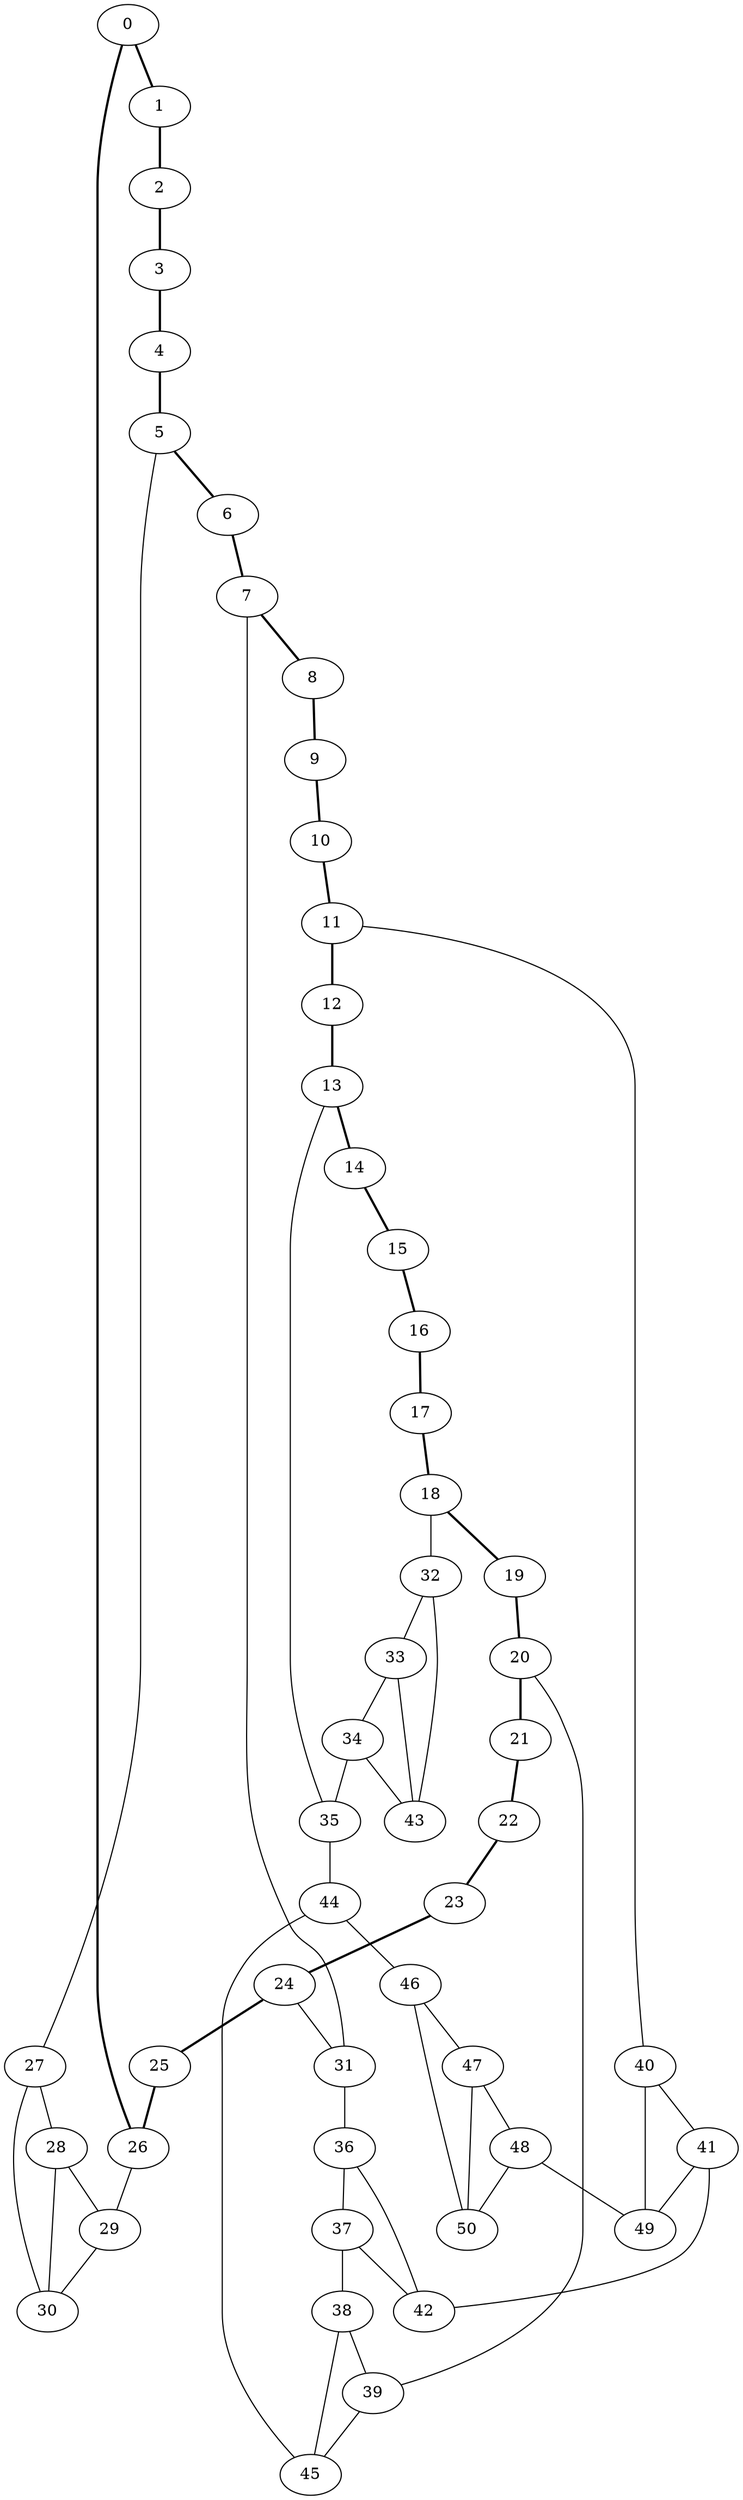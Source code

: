 //Inside of this graph isn't 3-connected
graph G {
0 [ pos = " 4.50,0.00!" ];
0 -- 1[style=bold];
0 -- 26[style=bold];
1 [ pos = " 4.38,1.04!" ];
1 -- 2[style=bold];
2 [ pos = " 4.02,2.02!" ];
2 -- 3[style=bold];
3 [ pos = " 3.45,2.89!" ];
3 -- 4[style=bold];
4 [ pos = " 2.69,3.61!" ];
4 -- 5[style=bold];
5 [ pos = " 1.78,4.13!" ];
5 -- 6[style=bold];
5 -- 27;
6 [ pos = " 0.78,4.43!" ];
6 -- 7[style=bold];
7 [ pos = " -0.26,4.49!" ];
7 -- 8[style=bold];
7 -- 31;
8 [ pos = " -1.29,4.31!" ];
8 -- 9[style=bold];
9 [ pos = " -2.25,3.90!" ];
9 -- 10[style=bold];
10 [ pos = " -3.09,3.27!" ];
10 -- 11[style=bold];
11 [ pos = " -3.76,2.47!" ];
11 -- 12[style=bold];
11 -- 40;
12 [ pos = " -4.23,1.54!" ];
12 -- 13[style=bold];
13 [ pos = " -4.47,0.52!" ];
13 -- 14[style=bold];
13 -- 35;
14 [ pos = " -4.47,-0.52!" ];
14 -- 15[style=bold];
15 [ pos = " -4.23,-1.54!" ];
15 -- 16[style=bold];
16 [ pos = " -3.76,-2.47!" ];
16 -- 17[style=bold];
17 [ pos = " -3.09,-3.27!" ];
17 -- 18[style=bold];
18 [ pos = " -2.25,-3.90!" ];
18 -- 19[style=bold];
18 -- 32;
19 [ pos = " -1.29,-4.31!" ];
19 -- 20[style=bold];
20 [ pos = " -0.26,-4.49!" ];
20 -- 21[style=bold];
20 -- 39;
21 [ pos = " 0.78,-4.43!" ];
21 -- 22[style=bold];
22 [ pos = " 1.78,-4.13!" ];
22 -- 23[style=bold];
23 [ pos = " 2.69,-3.61!" ];
23 -- 24[style=bold];
24 [ pos = " 3.45,-2.89!" ];
24 -- 25[style=bold];
24 -- 31;
25 [ pos = " 4.02,-2.02!" ];
25 -- 26[style=bold];
26 [ pos = " 4.38,-1.04!" ];
26 -- 29;
27 -- 28;
27 -- 30;
28 -- 29;
28 -- 30;
29 -- 30;
31 -- 36;
32 -- 33;
32 -- 43;
33 -- 34;
33 -- 43;
34 -- 35;
34 -- 43;
35 -- 44;
36 -- 37;
36 -- 42;
37 -- 38;
37 -- 42;
38 -- 39;
38 -- 45;
39 -- 45;
40 -- 41;
40 -- 49;
41 -- 42;
41 -- 49;
44 -- 45;
44 -- 46;
46 -- 47;
46 -- 50;
47 -- 48;
47 -- 50;
48 -- 49;
48 -- 50;
}
